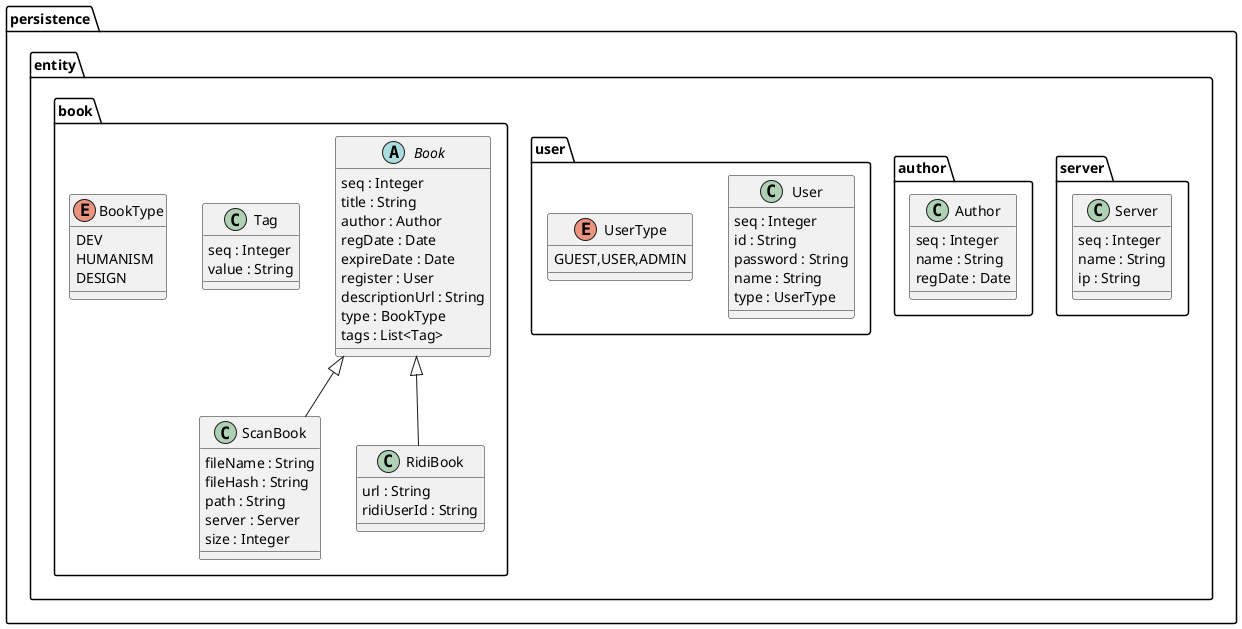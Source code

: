 @startuml


package persistence.entity.server{

    class Server{
    seq : Integer
    name : String
    ip : String
    }

}

package persistence.entity.author{
    class Author{
        seq : Integer
        name : String
        regDate : Date
    }
}

package persistence.entity.user{
class User {
    seq : Integer
    id : String
    password : String
    name : String
    type : UserType
}

enum UserType{
    GUEST,USER,ADMIN
}
}
package persistence.entity.book {
abstract class Book{
    seq : Integer
    title : String
    author : Author
    regDate : Date
    expireDate : Date
    register : User
    descriptionUrl : String
    type : BookType
    tags : List<Tag>
}

class Tag {
    seq : Integer
    value : String
}
Book <|-- ScanBook
Book <|-- RidiBook

class ScanBook{
    fileName : String
    fileHash : String
    path : String
    server : Server
    size : Integer
}

class RidiBook{
    url : String
    ridiUserId : String
}

enum BookType {
    DEV
    HUMANISM
    DESIGN
}
}

@enduml
